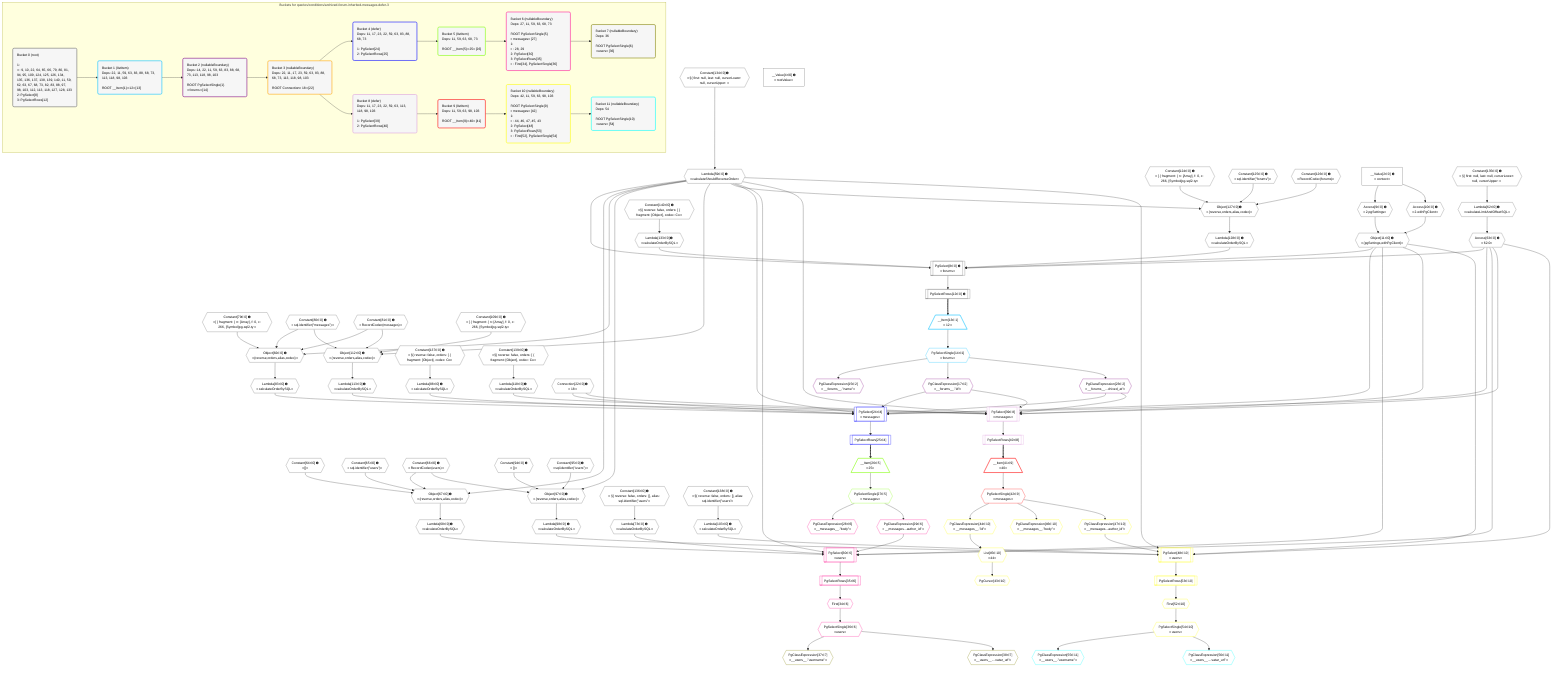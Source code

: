 %%{init: {'themeVariables': { 'fontSize': '12px'}}}%%
graph TD
    classDef path fill:#eee,stroke:#000,color:#000
    classDef plan fill:#fff,stroke-width:1px,color:#000
    classDef itemplan fill:#fff,stroke-width:2px,color:#000
    classDef unbatchedplan fill:#dff,stroke-width:1px,color:#000
    classDef sideeffectplan fill:#fcc,stroke-width:2px,color:#000
    classDef bucket fill:#f6f6f6,color:#000,stroke-width:2px,text-align:left


    %% plan dependencies
    PgSelect8[["PgSelect[8∈0] ➊<br />ᐸforumsᐳ"]]:::plan
    Object11{{"Object[11∈0] ➊<br />ᐸ{pgSettings,withPgClient}ᐳ"}}:::plan
    Lambda59{{"Lambda[59∈0] ➊<br />ᐸcalculateShouldReverseOrderᐳ"}}:::plan
    Access63{{"Access[63∈0] ➊<br />ᐸ62.0ᐳ"}}:::plan
    Lambda128{{"Lambda[128∈0] ➊<br />ᐸcalculateOrderBySQLᐳ"}}:::plan
    Lambda133{{"Lambda[133∈0] ➊<br />ᐸcalculateOrderBySQLᐳ"}}:::plan
    Object11 & Lambda59 & Access63 & Lambda128 & Lambda133 --> PgSelect8
    Object67{{"Object[67∈0] ➊<br />ᐸ{reverse,orders,alias,codec}ᐳ"}}:::plan
    Constant64{{"Constant[64∈0] ➊<br />ᐸ[]ᐳ"}}:::plan
    Constant65{{"Constant[65∈0] ➊<br />ᐸsql.identifier(”users”)ᐳ"}}:::plan
    Constant66{{"Constant[66∈0] ➊<br />ᐸRecordCodec(users)ᐳ"}}:::plan
    Lambda59 & Constant64 & Constant65 & Constant66 --> Object67
    Object82{{"Object[82∈0] ➊<br />ᐸ{reverse,orders,alias,codec}ᐳ"}}:::plan
    Constant79{{"Constant[79∈0] ➊<br />ᐸ[ { fragment: { n: [Array], f: 0, c: 266, [Symbol(pg-sql2-tyᐳ"}}:::plan
    Constant80{{"Constant[80∈0] ➊<br />ᐸsql.identifier(”messages”)ᐳ"}}:::plan
    Constant81{{"Constant[81∈0] ➊<br />ᐸRecordCodec(messages)ᐳ"}}:::plan
    Lambda59 & Constant79 & Constant80 & Constant81 --> Object82
    Object97{{"Object[97∈0] ➊<br />ᐸ{reverse,orders,alias,codec}ᐳ"}}:::plan
    Constant94{{"Constant[94∈0] ➊<br />ᐸ[]ᐳ"}}:::plan
    Constant95{{"Constant[95∈0] ➊<br />ᐸsql.identifier(”users”)ᐳ"}}:::plan
    Lambda59 & Constant94 & Constant95 & Constant66 --> Object97
    Object112{{"Object[112∈0] ➊<br />ᐸ{reverse,orders,alias,codec}ᐳ"}}:::plan
    Constant109{{"Constant[109∈0] ➊<br />ᐸ[ { fragment: { n: [Array], f: 0, c: 266, [Symbol(pg-sql2-tyᐳ"}}:::plan
    Lambda59 & Constant109 & Constant80 & Constant81 --> Object112
    Object127{{"Object[127∈0] ➊<br />ᐸ{reverse,orders,alias,codec}ᐳ"}}:::plan
    Constant124{{"Constant[124∈0] ➊<br />ᐸ[ { fragment: { n: [Array], f: 0, c: 266, [Symbol(pg-sql2-tyᐳ"}}:::plan
    Constant125{{"Constant[125∈0] ➊<br />ᐸsql.identifier(”forums”)ᐳ"}}:::plan
    Constant126{{"Constant[126∈0] ➊<br />ᐸRecordCodec(forums)ᐳ"}}:::plan
    Lambda59 & Constant124 & Constant125 & Constant126 --> Object127
    Access9{{"Access[9∈0] ➊<br />ᐸ2.pgSettingsᐳ"}}:::plan
    Access10{{"Access[10∈0] ➊<br />ᐸ2.withPgClientᐳ"}}:::plan
    Access9 & Access10 --> Object11
    __Value2["__Value[2∈0] ➊<br />ᐸcontextᐳ"]:::plan
    __Value2 --> Access9
    __Value2 --> Access10
    PgSelectRows12[["PgSelectRows[12∈0] ➊"]]:::plan
    PgSelect8 --> PgSelectRows12
    Constant134{{"Constant[134∈0] ➊<br />ᐸ§{ first: null, last: null, cursorLower: null, cursorUpper: ᐳ"}}:::plan
    Constant134 --> Lambda59
    Lambda62{{"Lambda[62∈0] ➊<br />ᐸcalculateLimitAndOffsetSQLᐳ"}}:::plan
    Constant135{{"Constant[135∈0] ➊<br />ᐸ§{ first: null, last: null, cursorLower: null, cursorUpper: ᐳ"}}:::plan
    Constant135 --> Lambda62
    Lambda62 --> Access63
    Lambda68{{"Lambda[68∈0] ➊<br />ᐸcalculateOrderBySQLᐳ"}}:::plan
    Object67 --> Lambda68
    Lambda73{{"Lambda[73∈0] ➊<br />ᐸcalculateOrderBySQLᐳ"}}:::plan
    Constant136{{"Constant[136∈0] ➊<br />ᐸ§{ reverse: false, orders: [], alias: sql.identifier(”users”ᐳ"}}:::plan
    Constant136 --> Lambda73
    Lambda83{{"Lambda[83∈0] ➊<br />ᐸcalculateOrderBySQLᐳ"}}:::plan
    Object82 --> Lambda83
    Lambda88{{"Lambda[88∈0] ➊<br />ᐸcalculateOrderBySQLᐳ"}}:::plan
    Constant137{{"Constant[137∈0] ➊<br />ᐸ§{ reverse: false, orders: [ { fragment: [Object], codec: Coᐳ"}}:::plan
    Constant137 --> Lambda88
    Lambda98{{"Lambda[98∈0] ➊<br />ᐸcalculateOrderBySQLᐳ"}}:::plan
    Object97 --> Lambda98
    Lambda103{{"Lambda[103∈0] ➊<br />ᐸcalculateOrderBySQLᐳ"}}:::plan
    Constant138{{"Constant[138∈0] ➊<br />ᐸ§{ reverse: false, orders: [], alias: sql.identifier(”users”ᐳ"}}:::plan
    Constant138 --> Lambda103
    Lambda113{{"Lambda[113∈0] ➊<br />ᐸcalculateOrderBySQLᐳ"}}:::plan
    Object112 --> Lambda113
    Lambda118{{"Lambda[118∈0] ➊<br />ᐸcalculateOrderBySQLᐳ"}}:::plan
    Constant139{{"Constant[139∈0] ➊<br />ᐸ§{ reverse: false, orders: [ { fragment: [Object], codec: Coᐳ"}}:::plan
    Constant139 --> Lambda118
    Object127 --> Lambda128
    Constant140{{"Constant[140∈0] ➊<br />ᐸ§{ reverse: false, orders: [ { fragment: [Object], codec: Coᐳ"}}:::plan
    Constant140 --> Lambda133
    __Value4["__Value[4∈0] ➊<br />ᐸrootValueᐳ"]:::plan
    Connection22{{"Connection[22∈0] ➊<br />ᐸ18ᐳ"}}:::plan
    __Item13[/"__Item[13∈1]<br />ᐸ12ᐳ"\]:::itemplan
    PgSelectRows12 ==> __Item13
    PgSelectSingle14{{"PgSelectSingle[14∈1]<br />ᐸforumsᐳ"}}:::plan
    __Item13 --> PgSelectSingle14
    PgClassExpression15{{"PgClassExpression[15∈2]<br />ᐸ__forums__.”name”ᐳ"}}:::plan
    PgSelectSingle14 --> PgClassExpression15
    PgClassExpression17{{"PgClassExpression[17∈2]<br />ᐸ__forums__.”id”ᐳ"}}:::plan
    PgSelectSingle14 --> PgClassExpression17
    PgClassExpression23{{"PgClassExpression[23∈2]<br />ᐸ__forums__...chived_at”ᐳ"}}:::plan
    PgSelectSingle14 --> PgClassExpression23
    PgSelect24[["PgSelect[24∈4]<br />ᐸmessagesᐳ"]]:::plan
    Object11 & PgClassExpression17 & PgClassExpression23 & Connection22 & Lambda59 & Access63 & Lambda83 & Lambda88 --> PgSelect24
    PgSelectRows25[["PgSelectRows[25∈4]"]]:::plan
    PgSelect24 --> PgSelectRows25
    __Item26[/"__Item[26∈5]<br />ᐸ25ᐳ"\]:::itemplan
    PgSelectRows25 ==> __Item26
    PgSelectSingle27{{"PgSelectSingle[27∈5]<br />ᐸmessagesᐳ"}}:::plan
    __Item26 --> PgSelectSingle27
    PgSelect30[["PgSelect[30∈6]<br />ᐸusersᐳ"]]:::plan
    PgClassExpression29{{"PgClassExpression[29∈6]<br />ᐸ__messages...author_id”ᐳ"}}:::plan
    Object11 & PgClassExpression29 & Lambda59 & Access63 & Lambda68 & Lambda73 --> PgSelect30
    PgClassExpression28{{"PgClassExpression[28∈6]<br />ᐸ__messages__.”body”ᐳ"}}:::plan
    PgSelectSingle27 --> PgClassExpression28
    PgSelectSingle27 --> PgClassExpression29
    First34{{"First[34∈6]"}}:::plan
    PgSelectRows35[["PgSelectRows[35∈6]"]]:::plan
    PgSelectRows35 --> First34
    PgSelect30 --> PgSelectRows35
    PgSelectSingle36{{"PgSelectSingle[36∈6]<br />ᐸusersᐳ"}}:::plan
    First34 --> PgSelectSingle36
    PgClassExpression37{{"PgClassExpression[37∈7]<br />ᐸ__users__.”username”ᐳ"}}:::plan
    PgSelectSingle36 --> PgClassExpression37
    PgClassExpression38{{"PgClassExpression[38∈7]<br />ᐸ__users__....vatar_url”ᐳ"}}:::plan
    PgSelectSingle36 --> PgClassExpression38
    PgSelect39[["PgSelect[39∈8]<br />ᐸmessagesᐳ"]]:::plan
    Object11 & PgClassExpression17 & PgClassExpression23 & Connection22 & Lambda59 & Access63 & Lambda113 & Lambda118 --> PgSelect39
    PgSelectRows40[["PgSelectRows[40∈8]"]]:::plan
    PgSelect39 --> PgSelectRows40
    __Item41[/"__Item[41∈9]<br />ᐸ40ᐳ"\]:::itemplan
    PgSelectRows40 ==> __Item41
    PgSelectSingle42{{"PgSelectSingle[42∈9]<br />ᐸmessagesᐳ"}}:::plan
    __Item41 --> PgSelectSingle42
    PgSelect48[["PgSelect[48∈10]<br />ᐸusersᐳ"]]:::plan
    PgClassExpression47{{"PgClassExpression[47∈10]<br />ᐸ__messages...author_id”ᐳ"}}:::plan
    Object11 & PgClassExpression47 & Lambda59 & Access63 & Lambda98 & Lambda103 --> PgSelect48
    PgCursor43{{"PgCursor[43∈10]"}}:::plan
    List45{{"List[45∈10]<br />ᐸ44ᐳ"}}:::plan
    List45 --> PgCursor43
    PgClassExpression44{{"PgClassExpression[44∈10]<br />ᐸ__messages__.”id”ᐳ"}}:::plan
    PgSelectSingle42 --> PgClassExpression44
    PgClassExpression44 --> List45
    PgClassExpression46{{"PgClassExpression[46∈10]<br />ᐸ__messages__.”body”ᐳ"}}:::plan
    PgSelectSingle42 --> PgClassExpression46
    PgSelectSingle42 --> PgClassExpression47
    First52{{"First[52∈10]"}}:::plan
    PgSelectRows53[["PgSelectRows[53∈10]"]]:::plan
    PgSelectRows53 --> First52
    PgSelect48 --> PgSelectRows53
    PgSelectSingle54{{"PgSelectSingle[54∈10]<br />ᐸusersᐳ"}}:::plan
    First52 --> PgSelectSingle54
    PgClassExpression55{{"PgClassExpression[55∈11]<br />ᐸ__users__.”username”ᐳ"}}:::plan
    PgSelectSingle54 --> PgClassExpression55
    PgClassExpression56{{"PgClassExpression[56∈11]<br />ᐸ__users__....vatar_url”ᐳ"}}:::plan
    PgSelectSingle54 --> PgClassExpression56

    %% define steps

    subgraph "Buckets for queries/conditions/archived-forum-inherited-messages.defer-3"
    Bucket0("Bucket 0 (root)<br /><br />1: <br />ᐳ: 9, 10, 22, 64, 65, 66, 79, 80, 81, 94, 95, 109, 124, 125, 126, 134, 135, 136, 137, 138, 139, 140, 11, 59, 62, 63, 67, 68, 73, 82, 83, 88, 97, 98, 103, 112, 113, 118, 127, 128, 133<br />2: PgSelect[8]<br />3: PgSelectRows[12]"):::bucket
    classDef bucket0 stroke:#696969
    class Bucket0,__Value2,__Value4,PgSelect8,Access9,Access10,Object11,PgSelectRows12,Connection22,Lambda59,Lambda62,Access63,Constant64,Constant65,Constant66,Object67,Lambda68,Lambda73,Constant79,Constant80,Constant81,Object82,Lambda83,Lambda88,Constant94,Constant95,Object97,Lambda98,Lambda103,Constant109,Object112,Lambda113,Lambda118,Constant124,Constant125,Constant126,Object127,Lambda128,Lambda133,Constant134,Constant135,Constant136,Constant137,Constant138,Constant139,Constant140 bucket0
    Bucket1("Bucket 1 (listItem)<br />Deps: 22, 11, 59, 63, 83, 88, 68, 73, 113, 118, 98, 103<br /><br />ROOT __Item{1}ᐸ12ᐳ[13]"):::bucket
    classDef bucket1 stroke:#00bfff
    class Bucket1,__Item13,PgSelectSingle14 bucket1
    Bucket2("Bucket 2 (nullableBoundary)<br />Deps: 14, 22, 11, 59, 63, 83, 88, 68, 73, 113, 118, 98, 103<br /><br />ROOT PgSelectSingle{1}ᐸforumsᐳ[14]"):::bucket
    classDef bucket2 stroke:#7f007f
    class Bucket2,PgClassExpression15,PgClassExpression17,PgClassExpression23 bucket2
    Bucket3("Bucket 3 (nullableBoundary)<br />Deps: 22, 11, 17, 23, 59, 63, 83, 88, 68, 73, 113, 118, 98, 103<br /><br />ROOT Connectionᐸ18ᐳ[22]"):::bucket
    classDef bucket3 stroke:#ffa500
    class Bucket3 bucket3
    Bucket4("Bucket 4 (defer)<br />Deps: 11, 17, 23, 22, 59, 63, 83, 88, 68, 73<br /><br />1: PgSelect[24]<br />2: PgSelectRows[25]"):::bucket
    classDef bucket4 stroke:#0000ff
    class Bucket4,PgSelect24,PgSelectRows25 bucket4
    Bucket5("Bucket 5 (listItem)<br />Deps: 11, 59, 63, 68, 73<br /><br />ROOT __Item{5}ᐸ25ᐳ[26]"):::bucket
    classDef bucket5 stroke:#7fff00
    class Bucket5,__Item26,PgSelectSingle27 bucket5
    Bucket6("Bucket 6 (nullableBoundary)<br />Deps: 27, 11, 59, 63, 68, 73<br /><br />ROOT PgSelectSingle{5}ᐸmessagesᐳ[27]<br />1: <br />ᐳ: 28, 29<br />2: PgSelect[30]<br />3: PgSelectRows[35]<br />ᐳ: First[34], PgSelectSingle[36]"):::bucket
    classDef bucket6 stroke:#ff1493
    class Bucket6,PgClassExpression28,PgClassExpression29,PgSelect30,First34,PgSelectRows35,PgSelectSingle36 bucket6
    Bucket7("Bucket 7 (nullableBoundary)<br />Deps: 36<br /><br />ROOT PgSelectSingle{6}ᐸusersᐳ[36]"):::bucket
    classDef bucket7 stroke:#808000
    class Bucket7,PgClassExpression37,PgClassExpression38 bucket7
    Bucket8("Bucket 8 (defer)<br />Deps: 11, 17, 23, 22, 59, 63, 113, 118, 98, 103<br /><br />1: PgSelect[39]<br />2: PgSelectRows[40]"):::bucket
    classDef bucket8 stroke:#dda0dd
    class Bucket8,PgSelect39,PgSelectRows40 bucket8
    Bucket9("Bucket 9 (listItem)<br />Deps: 11, 59, 63, 98, 103<br /><br />ROOT __Item{9}ᐸ40ᐳ[41]"):::bucket
    classDef bucket9 stroke:#ff0000
    class Bucket9,__Item41,PgSelectSingle42 bucket9
    Bucket10("Bucket 10 (nullableBoundary)<br />Deps: 42, 11, 59, 63, 98, 103<br /><br />ROOT PgSelectSingle{9}ᐸmessagesᐳ[42]<br />1: <br />ᐳ: 44, 46, 47, 45, 43<br />2: PgSelect[48]<br />3: PgSelectRows[53]<br />ᐳ: First[52], PgSelectSingle[54]"):::bucket
    classDef bucket10 stroke:#ffff00
    class Bucket10,PgCursor43,PgClassExpression44,List45,PgClassExpression46,PgClassExpression47,PgSelect48,First52,PgSelectRows53,PgSelectSingle54 bucket10
    Bucket11("Bucket 11 (nullableBoundary)<br />Deps: 54<br /><br />ROOT PgSelectSingle{10}ᐸusersᐳ[54]"):::bucket
    classDef bucket11 stroke:#00ffff
    class Bucket11,PgClassExpression55,PgClassExpression56 bucket11
    Bucket0 --> Bucket1
    Bucket1 --> Bucket2
    Bucket2 --> Bucket3
    Bucket3 --> Bucket4 & Bucket8
    Bucket4 --> Bucket5
    Bucket5 --> Bucket6
    Bucket6 --> Bucket7
    Bucket8 --> Bucket9
    Bucket9 --> Bucket10
    Bucket10 --> Bucket11
    end